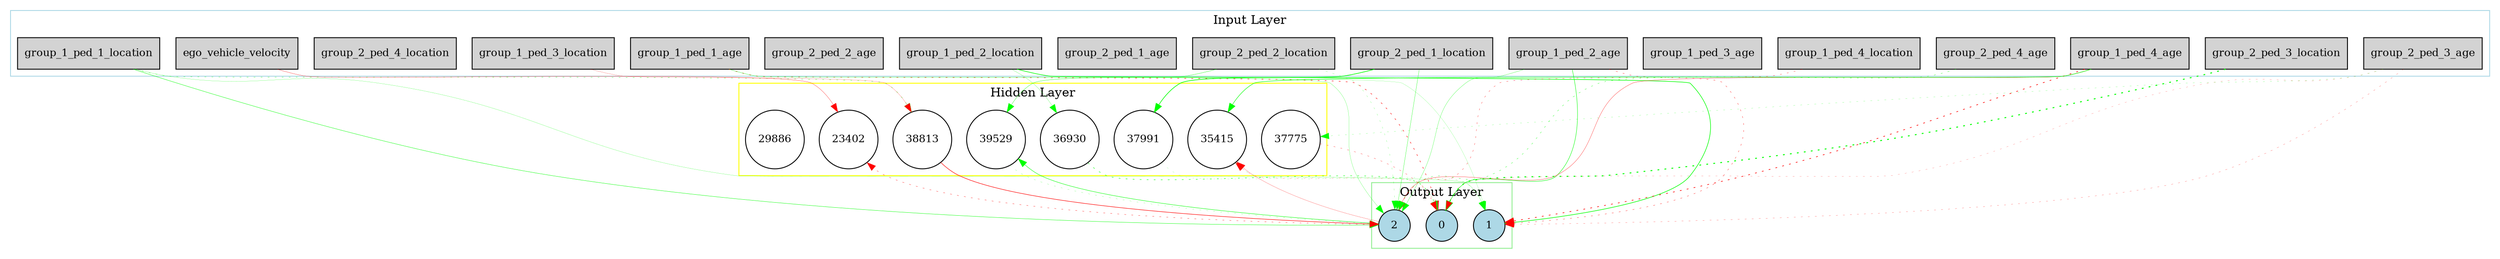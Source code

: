 digraph {
	node [fontsize=12 height=0.5 shape=circle width=0.5]
	subgraph cluster_input {
		color=lightblue
		label="Input Layer"
		group_1_ped_1_location [fillcolor=lightgray shape=box style=filled]
		group_1_ped_1_age [fillcolor=lightgray shape=box style=filled]
		group_1_ped_2_location [fillcolor=lightgray shape=box style=filled]
		group_1_ped_2_age [fillcolor=lightgray shape=box style=filled]
		group_1_ped_3_location [fillcolor=lightgray shape=box style=filled]
		group_1_ped_3_age [fillcolor=lightgray shape=box style=filled]
		group_1_ped_4_location [fillcolor=lightgray shape=box style=filled]
		group_1_ped_4_age [fillcolor=lightgray shape=box style=filled]
		group_2_ped_1_location [fillcolor=lightgray shape=box style=filled]
		group_2_ped_1_age [fillcolor=lightgray shape=box style=filled]
		group_2_ped_2_location [fillcolor=lightgray shape=box style=filled]
		group_2_ped_2_age [fillcolor=lightgray shape=box style=filled]
		group_2_ped_3_location [fillcolor=lightgray shape=box style=filled]
		group_2_ped_3_age [fillcolor=lightgray shape=box style=filled]
		group_2_ped_4_location [fillcolor=lightgray shape=box style=filled]
		group_2_ped_4_age [fillcolor=lightgray shape=box style=filled]
		ego_vehicle_velocity [fillcolor=lightgray shape=box style=filled]
	}
	subgraph cluster_output {
		color=lightgreen
		label="Output Layer"
		0 [fillcolor=lightblue style=filled]
		1 [fillcolor=lightblue style=filled]
		2 [fillcolor=lightblue style=filled]
	}
	subgraph cluster_hidden {
		color=yellow
		label="Hidden Layer"
		36930 [fillcolor=white style=filled]
		37991 [fillcolor=white style=filled]
		39529 [fillcolor=white style=filled]
		23402 [fillcolor=white style=filled]
		37775 [fillcolor=white style=filled]
		35415 [fillcolor=white style=filled]
		38813 [fillcolor=white style=filled]
		29886 [fillcolor=white style=filled]
	}
	group_1_ped_1_location -> 1 [color=green penwidth=0.1670965032054076 style=solid]
	group_1_ped_1_location -> 2 [color=green penwidth=0.3776281690749621 style=solid]
	group_1_ped_1_age -> 0 [color=red penwidth=0.503371786436595 style=dotted]
	group_1_ped_1_age -> 1 [color=green penwidth=0.12928278835748094 style=solid]
	group_1_ped_1_age -> 2 [color=green penwidth=0.18854092681883233 style=solid]
	group_1_ped_2_location -> 1 [color=green penwidth=0.6395043227052192 style=solid]
	group_1_ped_2_age -> 0 [color=green penwidth=0.4507316674509111 style=solid]
	group_1_ped_2_age -> 1 [color=red penwidth=0.30951011058579503 style=dotted]
	group_1_ped_2_age -> 2 [color=green penwidth=0.23095191893878547 style=solid]
	group_1_ped_4_location -> 2 [color=red penwidth=0.27566620564281274 style=dotted]
	group_1_ped_4_age -> 1 [color=red penwidth=0.6876925589873749 style=dotted]
	group_1_ped_4_age -> 2 [color=red penwidth=0.2704636306935785 style=solid]
	group_2_ped_1_location -> 2 [color=green penwidth=0.28000836599534684 style=solid]
	group_2_ped_2_location -> 2 [color=green penwidth=0.1675847166214548 style=dotted]
	group_2_ped_3_location -> 0 [color=green penwidth=1.1261003899412683 style=dotted]
	group_2_ped_3_age -> 0 [color=red penwidth=0.15284765298319858 style=dotted]
	group_2_ped_3_age -> 1 [color=red penwidth=0.1907865790375498 style=dotted]
	group_2_ped_4_age -> 2 [color=green penwidth=0.3090061229936721 style=dotted]
	ego_vehicle_velocity -> 23402 [color=red penwidth=0.25388205205098346 style=solid]
	group_1_ped_4_age -> 35415 [color=green penwidth=0.5187487754952647 style=solid]
	35415 -> 1 [color=green penwidth=0.15088614742394418 style=dotted]
	0 -> 35415 [color=red penwidth=0.1500810873670131 style=dotted]
	36930 -> 0 [color=green penwidth=0.4789791301709153 style=dotted]
	group_2_ped_3_age -> 37775 [color=green penwidth=0.15624332538822167 style=dotted]
	37775 -> 0 [color=red penwidth=0.2605483389724398 style=dotted]
	2 -> 23402 [color=red penwidth=0.3046255591544781 style=dotted]
	group_2_ped_1_location -> 37991 [color=green penwidth=0.6902013771827953 style=solid]
	37991 -> 0 [color=green penwidth=0.11320781633997155 style=dotted]
	group_1_ped_2_location -> 36930 [color=green penwidth=0.17644590257250625 style=solid]
	group_1_ped_1_location -> 38813 [color=green penwidth=0.2821450594572935 style=dotted]
	38813 -> 2 [color=red penwidth=0.5334449146069504 style=solid]
	group_1_ped_3_location -> 38813 [color=red penwidth=0.15449869902434857 style=solid]
	2 -> 35415 [color=red penwidth=0.1812045518307943 style=solid]
	group_2_ped_2_location -> 39529 [color=green penwidth=0.30000000000000004 style=solid]
	39529 -> 2 [color=green penwidth=0.16040728598837214 style=dotted]
	2 -> 39529 [color=green penwidth=0.44457155832188133 style=solid]
}
